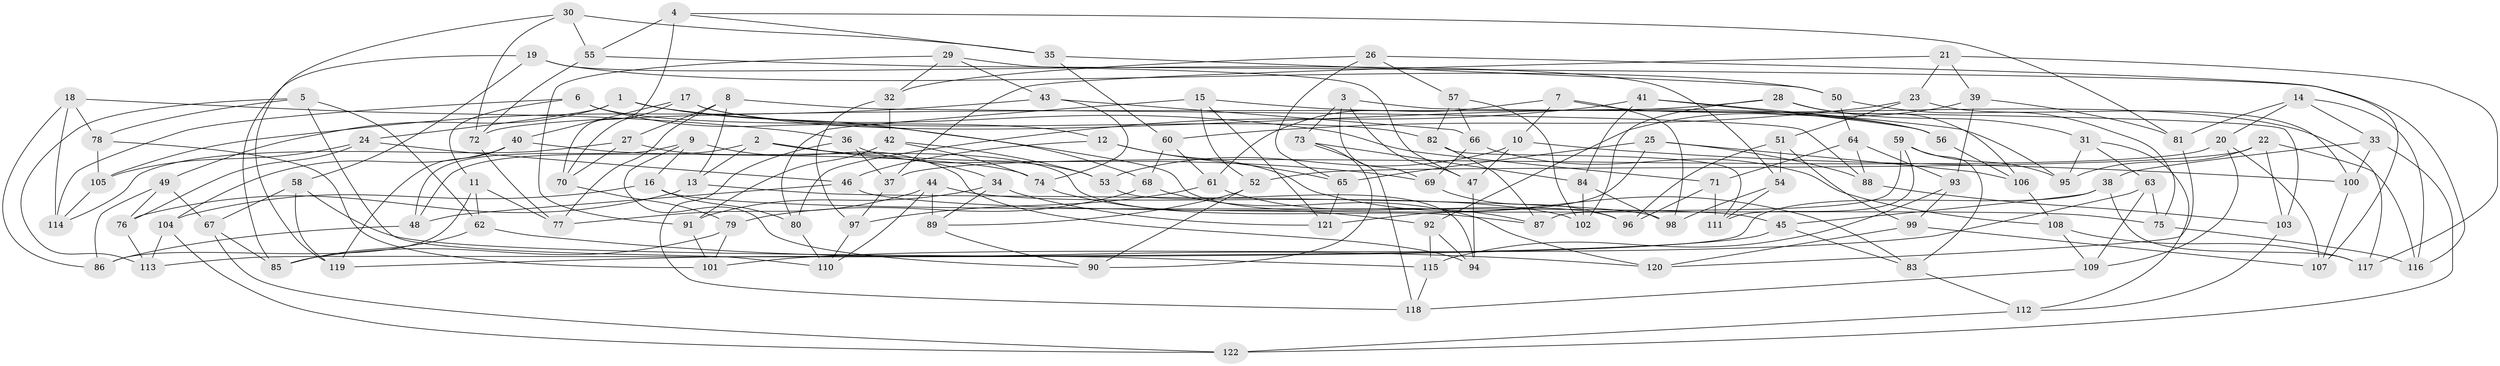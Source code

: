 // coarse degree distribution, {9: 0.13157894736842105, 8: 0.21052631578947367, 7: 0.13157894736842105, 12: 0.02631578947368421, 6: 0.15789473684210525, 10: 0.07894736842105263, 11: 0.05263157894736842, 5: 0.05263157894736842, 4: 0.15789473684210525}
// Generated by graph-tools (version 1.1) at 2025/53/03/04/25 22:53:56]
// undirected, 122 vertices, 244 edges
graph export_dot {
  node [color=gray90,style=filled];
  1;
  2;
  3;
  4;
  5;
  6;
  7;
  8;
  9;
  10;
  11;
  12;
  13;
  14;
  15;
  16;
  17;
  18;
  19;
  20;
  21;
  22;
  23;
  24;
  25;
  26;
  27;
  28;
  29;
  30;
  31;
  32;
  33;
  34;
  35;
  36;
  37;
  38;
  39;
  40;
  41;
  42;
  43;
  44;
  45;
  46;
  47;
  48;
  49;
  50;
  51;
  52;
  53;
  54;
  55;
  56;
  57;
  58;
  59;
  60;
  61;
  62;
  63;
  64;
  65;
  66;
  67;
  68;
  69;
  70;
  71;
  72;
  73;
  74;
  75;
  76;
  77;
  78;
  79;
  80;
  81;
  82;
  83;
  84;
  85;
  86;
  87;
  88;
  89;
  90;
  91;
  92;
  93;
  94;
  95;
  96;
  97;
  98;
  99;
  100;
  101;
  102;
  103;
  104;
  105;
  106;
  107;
  108;
  109;
  110;
  111;
  112;
  113;
  114;
  115;
  116;
  117;
  118;
  119;
  120;
  121;
  122;
  1 -- 71;
  1 -- 68;
  1 -- 24;
  1 -- 49;
  2 -- 13;
  2 -- 48;
  2 -- 69;
  2 -- 34;
  3 -- 73;
  3 -- 103;
  3 -- 69;
  3 -- 47;
  4 -- 70;
  4 -- 81;
  4 -- 35;
  4 -- 55;
  5 -- 113;
  5 -- 110;
  5 -- 78;
  5 -- 62;
  6 -- 11;
  6 -- 96;
  6 -- 12;
  6 -- 114;
  7 -- 98;
  7 -- 61;
  7 -- 117;
  7 -- 10;
  8 -- 88;
  8 -- 27;
  8 -- 13;
  8 -- 77;
  9 -- 16;
  9 -- 48;
  9 -- 90;
  9 -- 94;
  10 -- 47;
  10 -- 53;
  10 -- 100;
  11 -- 86;
  11 -- 77;
  11 -- 62;
  12 -- 65;
  12 -- 83;
  12 -- 46;
  13 -- 76;
  13 -- 98;
  14 -- 116;
  14 -- 33;
  14 -- 20;
  14 -- 81;
  15 -- 56;
  15 -- 52;
  15 -- 121;
  15 -- 80;
  16 -- 45;
  16 -- 80;
  16 -- 104;
  17 -- 82;
  17 -- 40;
  17 -- 56;
  17 -- 70;
  18 -- 36;
  18 -- 86;
  18 -- 78;
  18 -- 114;
  19 -- 50;
  19 -- 58;
  19 -- 54;
  19 -- 85;
  20 -- 107;
  20 -- 37;
  20 -- 109;
  21 -- 23;
  21 -- 39;
  21 -- 37;
  21 -- 117;
  22 -- 52;
  22 -- 95;
  22 -- 116;
  22 -- 103;
  23 -- 60;
  23 -- 51;
  23 -- 100;
  24 -- 105;
  24 -- 46;
  24 -- 76;
  25 -- 65;
  25 -- 106;
  25 -- 121;
  25 -- 88;
  26 -- 107;
  26 -- 32;
  26 -- 57;
  26 -- 65;
  27 -- 87;
  27 -- 70;
  27 -- 114;
  28 -- 31;
  28 -- 106;
  28 -- 72;
  28 -- 102;
  29 -- 47;
  29 -- 91;
  29 -- 32;
  29 -- 43;
  30 -- 55;
  30 -- 72;
  30 -- 119;
  30 -- 35;
  31 -- 112;
  31 -- 95;
  31 -- 63;
  32 -- 42;
  32 -- 97;
  33 -- 38;
  33 -- 122;
  33 -- 100;
  34 -- 121;
  34 -- 89;
  34 -- 91;
  35 -- 50;
  35 -- 60;
  36 -- 37;
  36 -- 118;
  36 -- 53;
  37 -- 97;
  38 -- 45;
  38 -- 113;
  38 -- 117;
  39 -- 93;
  39 -- 92;
  39 -- 81;
  40 -- 119;
  40 -- 74;
  40 -- 104;
  41 -- 95;
  41 -- 80;
  41 -- 56;
  41 -- 84;
  42 -- 74;
  42 -- 53;
  42 -- 91;
  43 -- 66;
  43 -- 74;
  43 -- 105;
  44 -- 102;
  44 -- 89;
  44 -- 110;
  44 -- 77;
  45 -- 119;
  45 -- 83;
  46 -- 75;
  46 -- 48;
  47 -- 94;
  48 -- 86;
  49 -- 86;
  49 -- 67;
  49 -- 76;
  50 -- 64;
  50 -- 75;
  51 -- 54;
  51 -- 99;
  51 -- 96;
  52 -- 90;
  52 -- 89;
  53 -- 94;
  54 -- 98;
  54 -- 111;
  55 -- 116;
  55 -- 72;
  56 -- 106;
  57 -- 66;
  57 -- 82;
  57 -- 102;
  58 -- 115;
  58 -- 67;
  58 -- 119;
  59 -- 111;
  59 -- 95;
  59 -- 83;
  59 -- 87;
  60 -- 61;
  60 -- 68;
  61 -- 87;
  61 -- 97;
  62 -- 85;
  62 -- 120;
  63 -- 75;
  63 -- 109;
  63 -- 101;
  64 -- 93;
  64 -- 71;
  64 -- 88;
  65 -- 121;
  66 -- 69;
  66 -- 108;
  67 -- 122;
  67 -- 85;
  68 -- 120;
  68 -- 79;
  69 -- 96;
  70 -- 79;
  71 -- 111;
  71 -- 96;
  72 -- 77;
  73 -- 118;
  73 -- 90;
  73 -- 84;
  74 -- 92;
  75 -- 116;
  76 -- 113;
  78 -- 105;
  78 -- 101;
  79 -- 101;
  79 -- 85;
  80 -- 110;
  81 -- 120;
  82 -- 111;
  82 -- 87;
  83 -- 112;
  84 -- 102;
  84 -- 98;
  88 -- 103;
  89 -- 90;
  91 -- 101;
  92 -- 94;
  92 -- 115;
  93 -- 115;
  93 -- 99;
  97 -- 110;
  99 -- 107;
  99 -- 120;
  100 -- 107;
  103 -- 112;
  104 -- 113;
  104 -- 122;
  105 -- 114;
  106 -- 108;
  108 -- 117;
  108 -- 109;
  109 -- 118;
  112 -- 122;
  115 -- 118;
}
